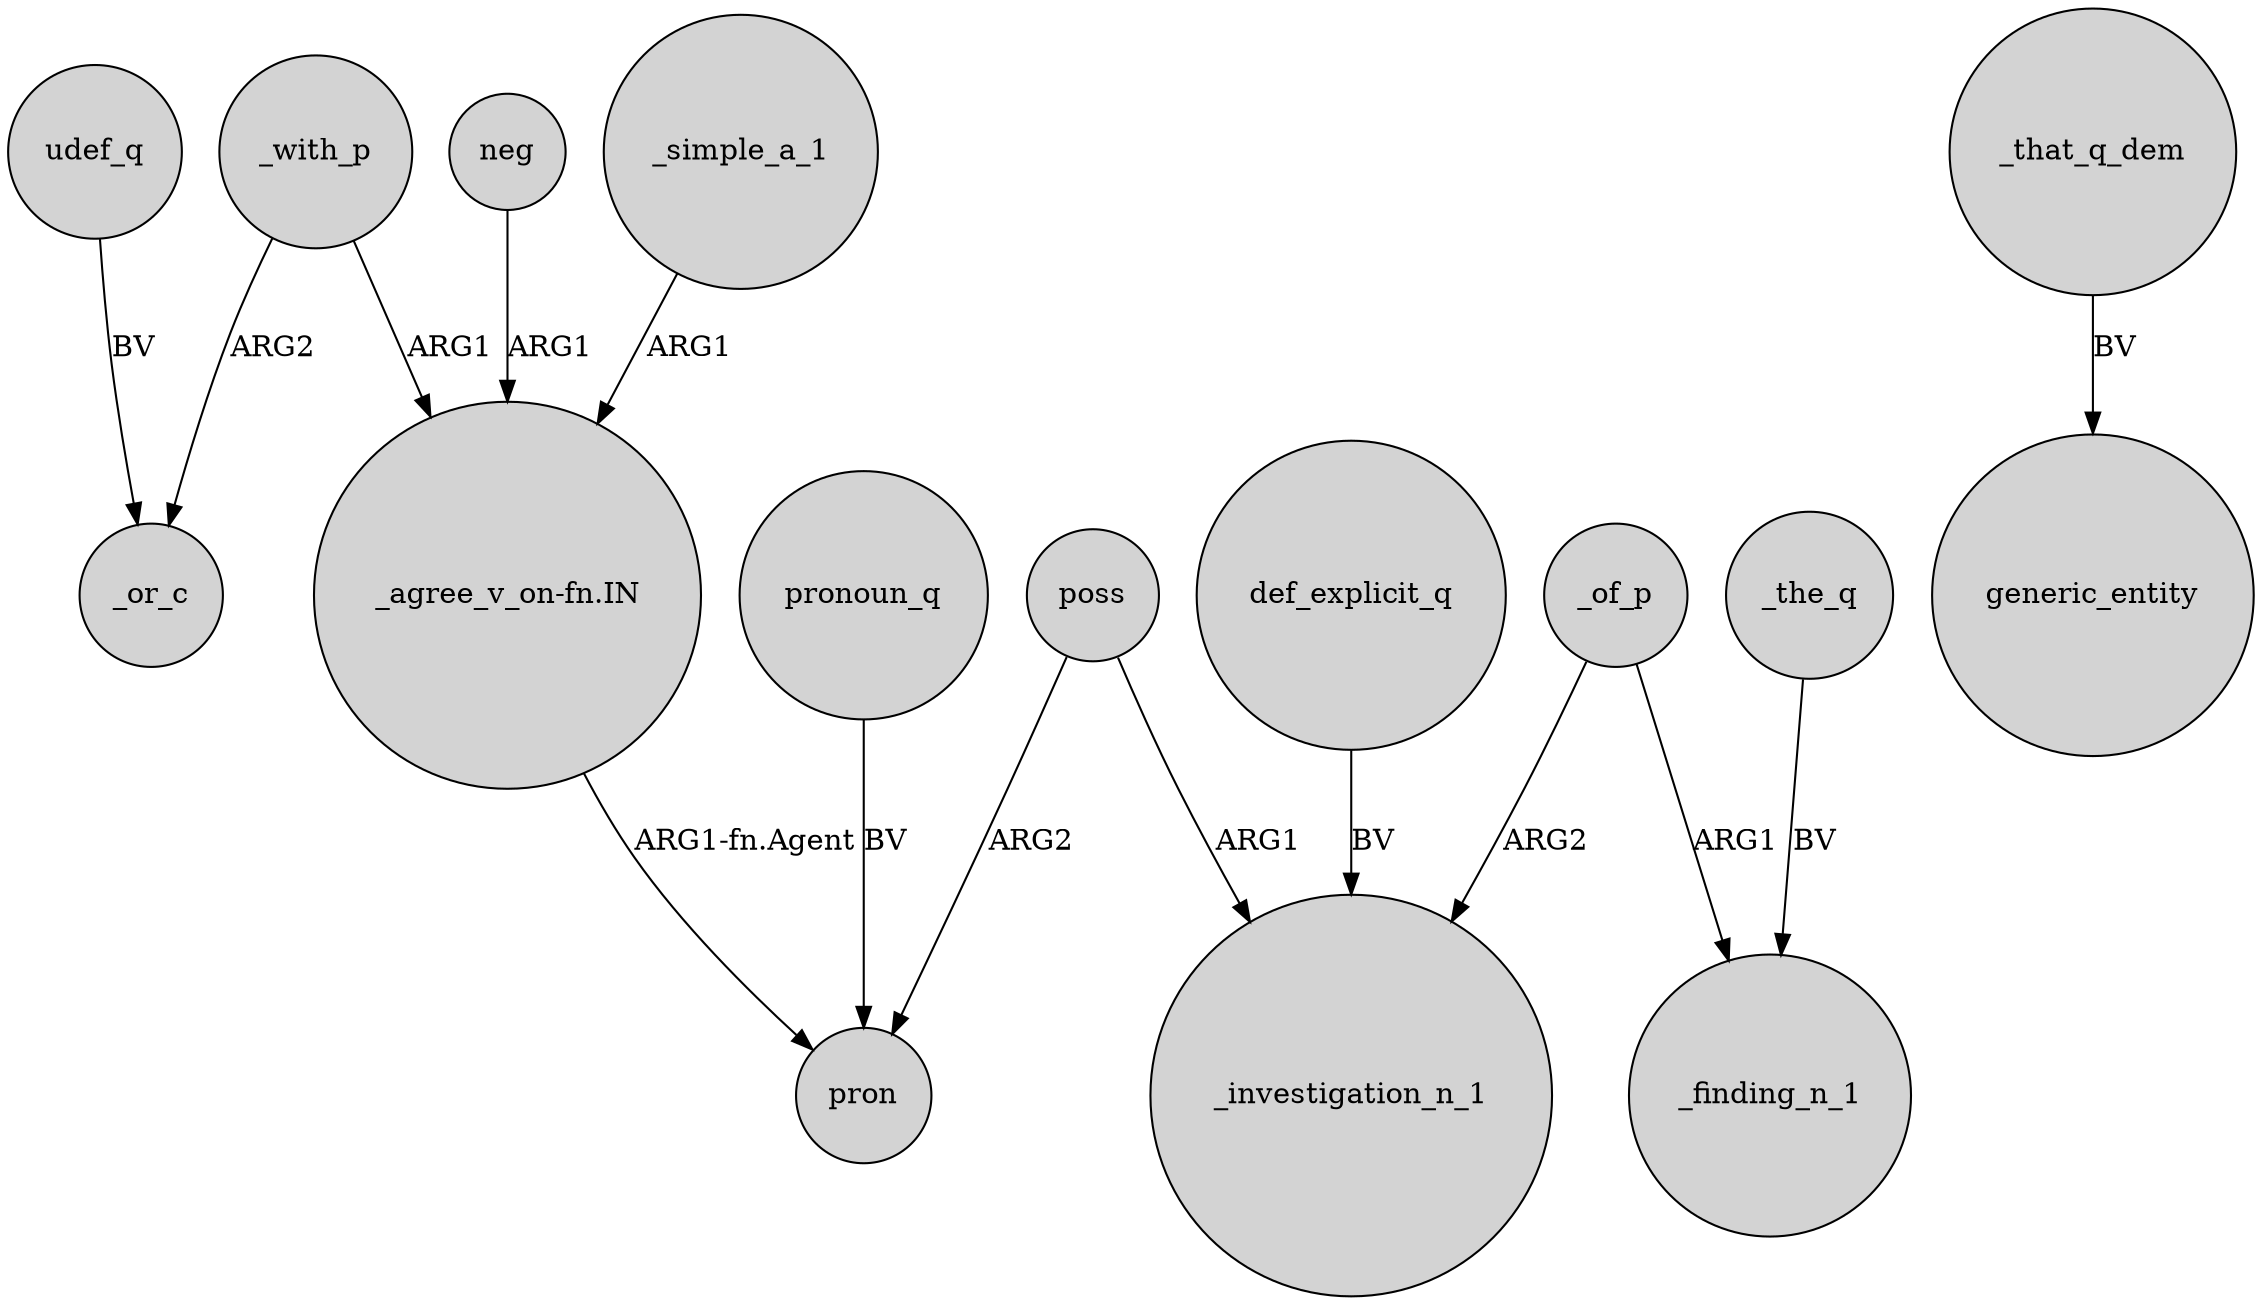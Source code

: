digraph {
	node [shape=circle style=filled]
	_with_p -> "_agree_v_on-fn.IN" [label=ARG1]
	_of_p -> _investigation_n_1 [label=ARG2]
	_of_p -> _finding_n_1 [label=ARG1]
	"_agree_v_on-fn.IN" -> pron [label="ARG1-fn.Agent"]
	udef_q -> _or_c [label=BV]
	_the_q -> _finding_n_1 [label=BV]
	_that_q_dem -> generic_entity [label=BV]
	def_explicit_q -> _investigation_n_1 [label=BV]
	_simple_a_1 -> "_agree_v_on-fn.IN" [label=ARG1]
	poss -> _investigation_n_1 [label=ARG1]
	_with_p -> _or_c [label=ARG2]
	poss -> pron [label=ARG2]
	neg -> "_agree_v_on-fn.IN" [label=ARG1]
	pronoun_q -> pron [label=BV]
}
